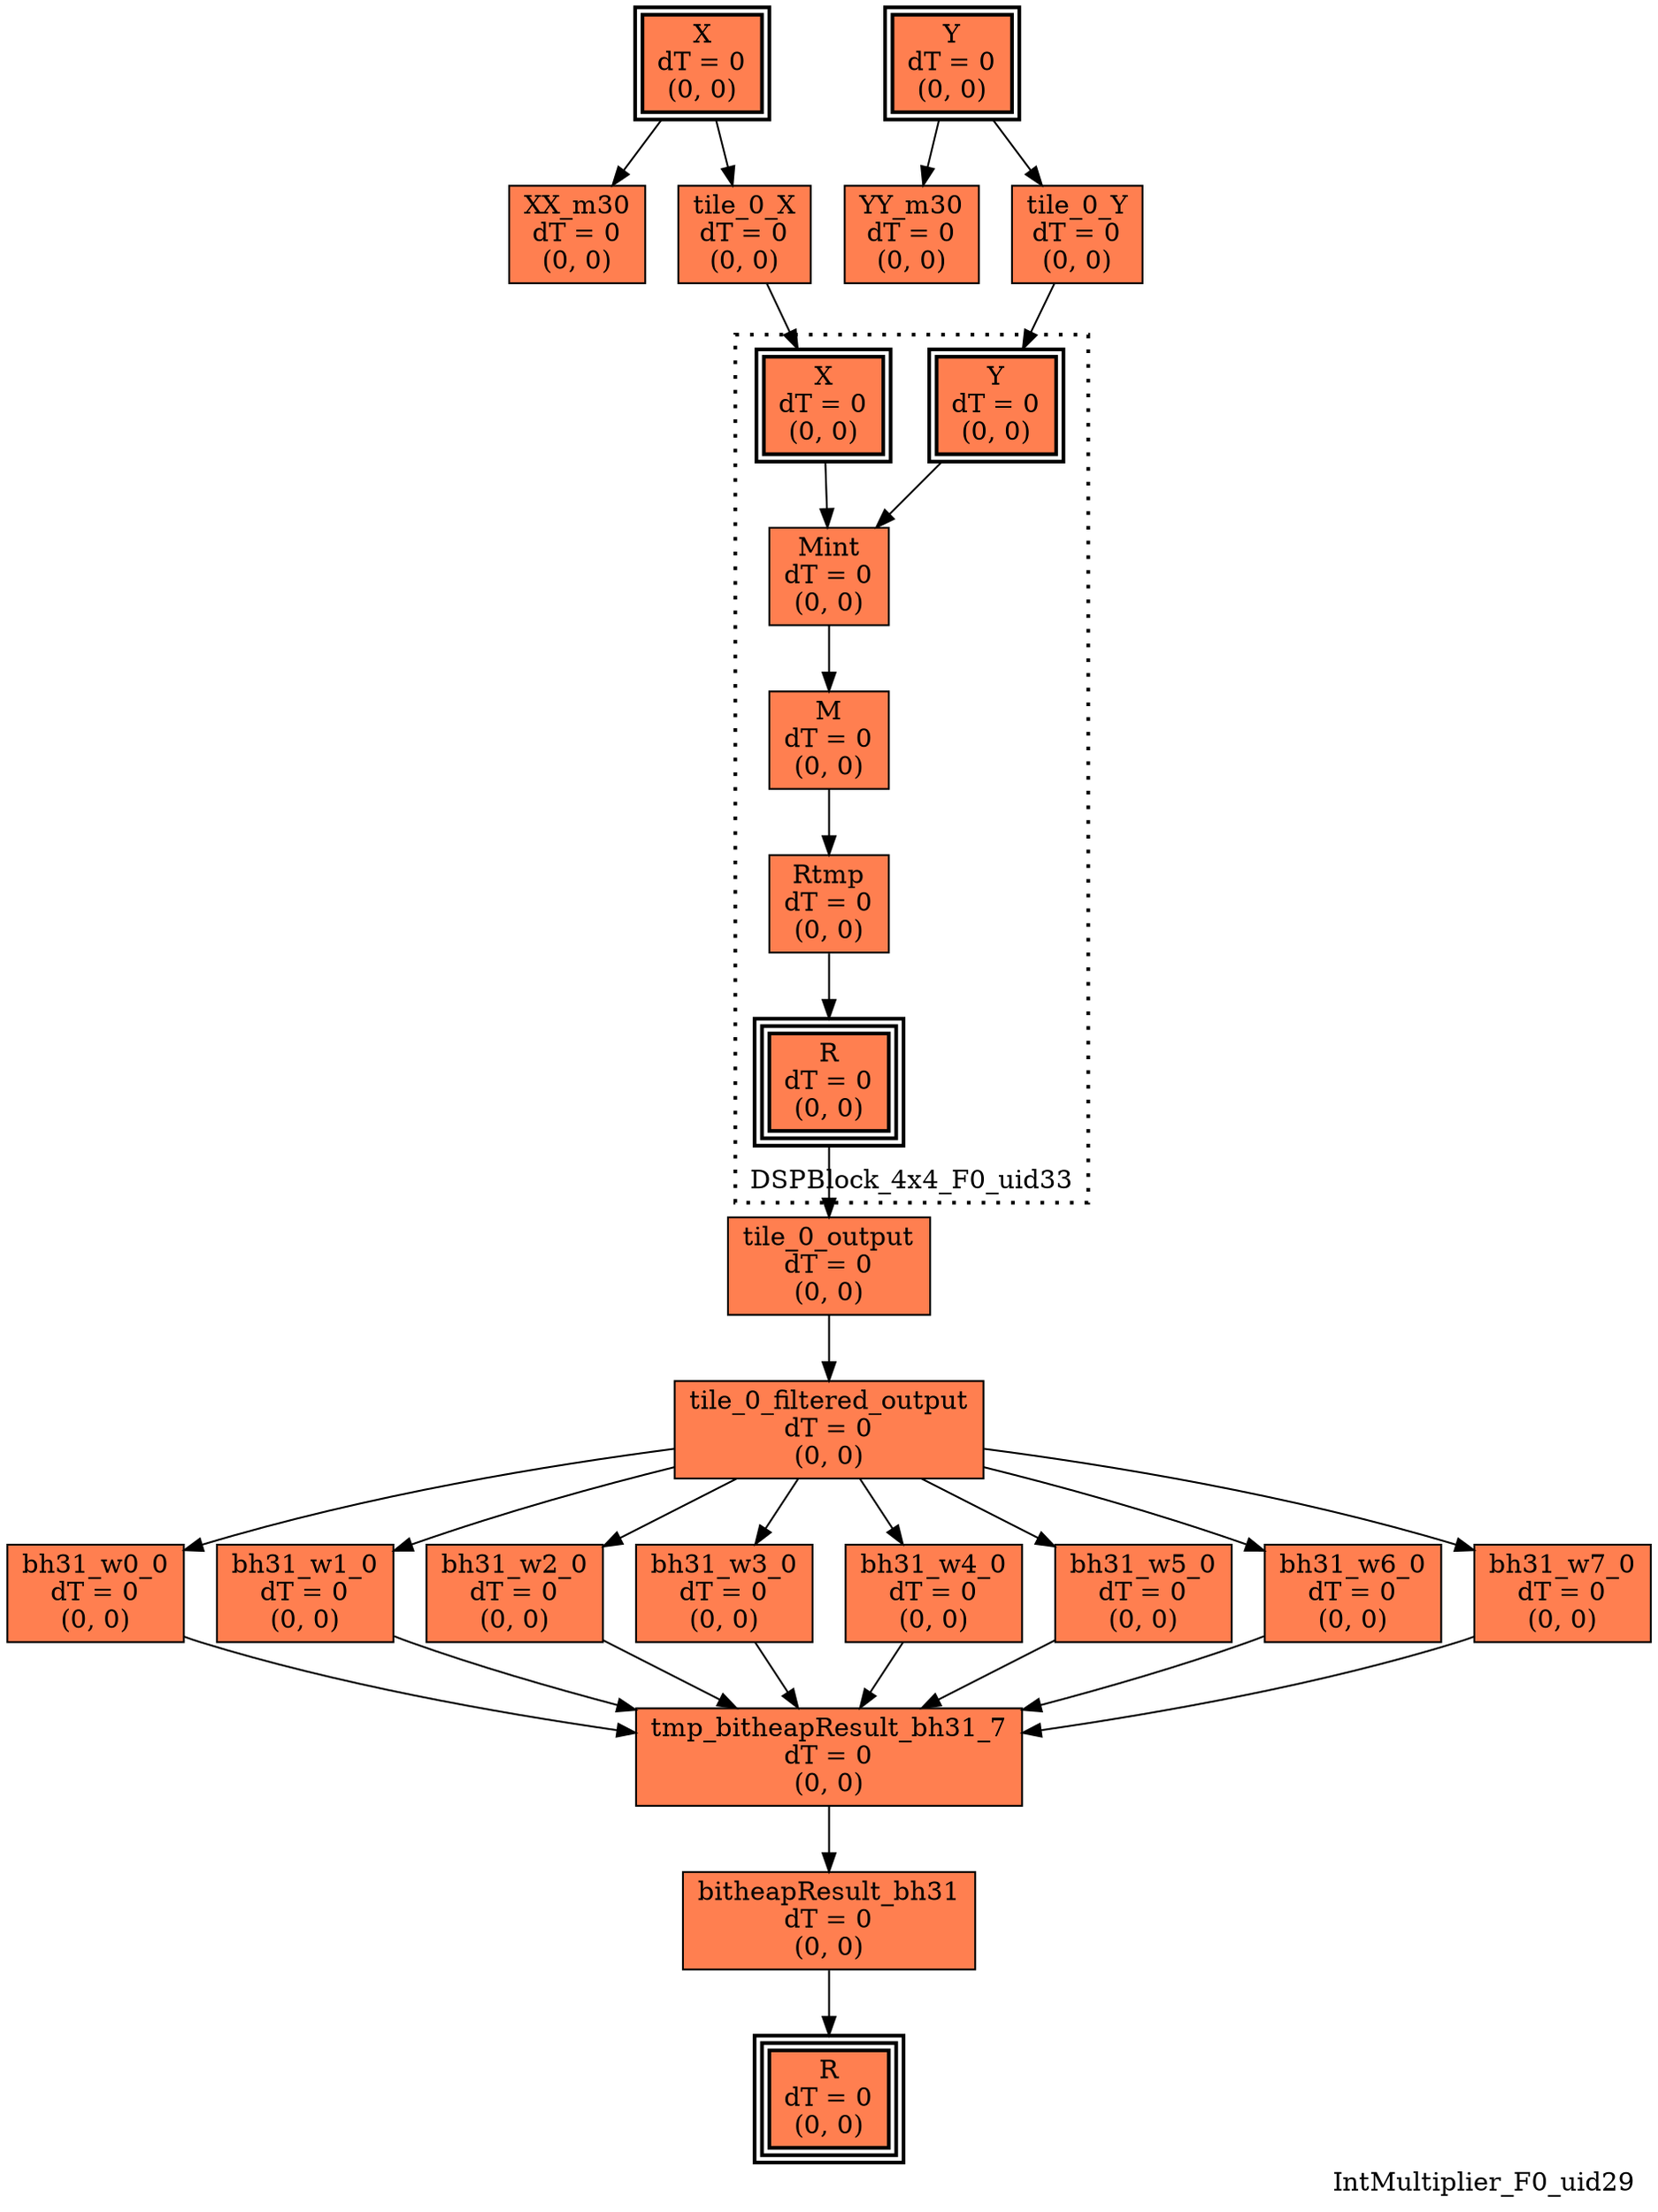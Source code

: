 digraph IntMultiplier_F0_uid29
{
	//graph drawing options
	label=IntMultiplier_F0_uid29;
	labelloc=bottom;
	labeljust=right;
	ratio=auto;
	nodesep=0.25;
	ranksep=0.5;

	//input/output signals of operator IntMultiplier_F0_uid29
	X__IntMultiplier_F0_uid29 [ label="X\ndT = 0\n(0, 0)", shape=box, color=black, style="bold, filled", fillcolor=coral, peripheries=2 ];
	Y__IntMultiplier_F0_uid29 [ label="Y\ndT = 0\n(0, 0)", shape=box, color=black, style="bold, filled", fillcolor=coral, peripheries=2 ];
	R__IntMultiplier_F0_uid29 [ label="R\ndT = 0\n(0, 0)", shape=box, color=black, style="bold, filled", fillcolor=coral, peripheries=3 ];
	{rank=same X__IntMultiplier_F0_uid29, Y__IntMultiplier_F0_uid29};
	{rank=same R__IntMultiplier_F0_uid29};
	//internal signals of operator IntMultiplier_F0_uid29
	XX_m30__IntMultiplier_F0_uid29 [ label="XX_m30\ndT = 0\n(0, 0)", shape=box, color=black, style=filled, fillcolor=coral, peripheries=1 ];
	YY_m30__IntMultiplier_F0_uid29 [ label="YY_m30\ndT = 0\n(0, 0)", shape=box, color=black, style=filled, fillcolor=coral, peripheries=1 ];
	tile_0_X__IntMultiplier_F0_uid29 [ label="tile_0_X\ndT = 0\n(0, 0)", shape=box, color=black, style=filled, fillcolor=coral, peripheries=1 ];
	tile_0_Y__IntMultiplier_F0_uid29 [ label="tile_0_Y\ndT = 0\n(0, 0)", shape=box, color=black, style=filled, fillcolor=coral, peripheries=1 ];
	tile_0_output__IntMultiplier_F0_uid29 [ label="tile_0_output\ndT = 0\n(0, 0)", shape=box, color=black, style=filled, fillcolor=coral, peripheries=1 ];
	tile_0_filtered_output__IntMultiplier_F0_uid29 [ label="tile_0_filtered_output\ndT = 0\n(0, 0)", shape=box, color=black, style=filled, fillcolor=coral, peripheries=1 ];
	bh31_w0_0__IntMultiplier_F0_uid29 [ label="bh31_w0_0\ndT = 0\n(0, 0)", shape=box, color=black, style=filled, fillcolor=coral, peripheries=1 ];
	bh31_w1_0__IntMultiplier_F0_uid29 [ label="bh31_w1_0\ndT = 0\n(0, 0)", shape=box, color=black, style=filled, fillcolor=coral, peripheries=1 ];
	bh31_w2_0__IntMultiplier_F0_uid29 [ label="bh31_w2_0\ndT = 0\n(0, 0)", shape=box, color=black, style=filled, fillcolor=coral, peripheries=1 ];
	bh31_w3_0__IntMultiplier_F0_uid29 [ label="bh31_w3_0\ndT = 0\n(0, 0)", shape=box, color=black, style=filled, fillcolor=coral, peripheries=1 ];
	bh31_w4_0__IntMultiplier_F0_uid29 [ label="bh31_w4_0\ndT = 0\n(0, 0)", shape=box, color=black, style=filled, fillcolor=coral, peripheries=1 ];
	bh31_w5_0__IntMultiplier_F0_uid29 [ label="bh31_w5_0\ndT = 0\n(0, 0)", shape=box, color=black, style=filled, fillcolor=coral, peripheries=1 ];
	bh31_w6_0__IntMultiplier_F0_uid29 [ label="bh31_w6_0\ndT = 0\n(0, 0)", shape=box, color=black, style=filled, fillcolor=coral, peripheries=1 ];
	bh31_w7_0__IntMultiplier_F0_uid29 [ label="bh31_w7_0\ndT = 0\n(0, 0)", shape=box, color=black, style=filled, fillcolor=coral, peripheries=1 ];
	tmp_bitheapResult_bh31_7__IntMultiplier_F0_uid29 [ label="tmp_bitheapResult_bh31_7\ndT = 0\n(0, 0)", shape=box, color=black, style=filled, fillcolor=coral, peripheries=1 ];
	bitheapResult_bh31__IntMultiplier_F0_uid29 [ label="bitheapResult_bh31\ndT = 0\n(0, 0)", shape=box, color=black, style=filled, fillcolor=coral, peripheries=1 ];

	//subcomponents of operator IntMultiplier_F0_uid29

	subgraph cluster_DSPBlock_4x4_F0_uid33
	{
		//graph drawing options
		label=DSPBlock_4x4_F0_uid33;
		labelloc=bottom;
		labeljust=right;
		style="bold, dotted";
		ratio=auto;
		nodesep=0.25;
		ranksep=0.5;

		//input/output signals of operator DSPBlock_4x4_F0_uid33
		X__DSPBlock_4x4_F0_uid33 [ label="X\ndT = 0\n(0, 0)", shape=box, color=black, style="bold, filled", fillcolor=coral, peripheries=2 ];
		Y__DSPBlock_4x4_F0_uid33 [ label="Y\ndT = 0\n(0, 0)", shape=box, color=black, style="bold, filled", fillcolor=coral, peripheries=2 ];
		R__DSPBlock_4x4_F0_uid33 [ label="R\ndT = 0\n(0, 0)", shape=box, color=black, style="bold, filled", fillcolor=coral, peripheries=3 ];
		{rank=same X__DSPBlock_4x4_F0_uid33, Y__DSPBlock_4x4_F0_uid33};
		{rank=same R__DSPBlock_4x4_F0_uid33};
		//internal signals of operator DSPBlock_4x4_F0_uid33
		Mint__DSPBlock_4x4_F0_uid33 [ label="Mint\ndT = 0\n(0, 0)", shape=box, color=black, style=filled, fillcolor=coral, peripheries=1 ];
		M__DSPBlock_4x4_F0_uid33 [ label="M\ndT = 0\n(0, 0)", shape=box, color=black, style=filled, fillcolor=coral, peripheries=1 ];
		Rtmp__DSPBlock_4x4_F0_uid33 [ label="Rtmp\ndT = 0\n(0, 0)", shape=box, color=black, style=filled, fillcolor=coral, peripheries=1 ];

		//subcomponents of operator DSPBlock_4x4_F0_uid33

		//input and internal signal connections of operator DSPBlock_4x4_F0_uid33
		X__DSPBlock_4x4_F0_uid33 -> Mint__DSPBlock_4x4_F0_uid33 [ arrowhead=normal, arrowsize=1.0, arrowtail=normal, color=black, dir=forward  ];
		Y__DSPBlock_4x4_F0_uid33 -> Mint__DSPBlock_4x4_F0_uid33 [ arrowhead=normal, arrowsize=1.0, arrowtail=normal, color=black, dir=forward  ];
		Mint__DSPBlock_4x4_F0_uid33 -> M__DSPBlock_4x4_F0_uid33 [ arrowhead=normal, arrowsize=1.0, arrowtail=normal, color=black, dir=forward  ];
		M__DSPBlock_4x4_F0_uid33 -> Rtmp__DSPBlock_4x4_F0_uid33 [ arrowhead=normal, arrowsize=1.0, arrowtail=normal, color=black, dir=forward  ];
		Rtmp__DSPBlock_4x4_F0_uid33 -> R__DSPBlock_4x4_F0_uid33 [ arrowhead=normal, arrowsize=1.0, arrowtail=normal, color=black, dir=forward  ];
	}

		//output signal connections of operator DSPBlock_4x4_F0_uid33
		R__DSPBlock_4x4_F0_uid33 -> tile_0_output__IntMultiplier_F0_uid29 [ arrowhead=normal, arrowsize=1.0, arrowtail=normal, color=black, dir=forward  ];

	//input and internal signal connections of operator IntMultiplier_F0_uid29
	X__IntMultiplier_F0_uid29 -> XX_m30__IntMultiplier_F0_uid29 [ arrowhead=normal, arrowsize=1.0, arrowtail=normal, color=black, dir=forward  ];
	X__IntMultiplier_F0_uid29 -> tile_0_X__IntMultiplier_F0_uid29 [ arrowhead=normal, arrowsize=1.0, arrowtail=normal, color=black, dir=forward  ];
	Y__IntMultiplier_F0_uid29 -> YY_m30__IntMultiplier_F0_uid29 [ arrowhead=normal, arrowsize=1.0, arrowtail=normal, color=black, dir=forward  ];
	Y__IntMultiplier_F0_uid29 -> tile_0_Y__IntMultiplier_F0_uid29 [ arrowhead=normal, arrowsize=1.0, arrowtail=normal, color=black, dir=forward  ];
	tile_0_X__IntMultiplier_F0_uid29 -> X__DSPBlock_4x4_F0_uid33 [ arrowhead=normal, arrowsize=1.0, arrowtail=normal, color=black, dir=forward  ];
	tile_0_Y__IntMultiplier_F0_uid29 -> Y__DSPBlock_4x4_F0_uid33 [ arrowhead=normal, arrowsize=1.0, arrowtail=normal, color=black, dir=forward  ];
	tile_0_output__IntMultiplier_F0_uid29 -> tile_0_filtered_output__IntMultiplier_F0_uid29 [ arrowhead=normal, arrowsize=1.0, arrowtail=normal, color=black, dir=forward  ];
	tile_0_filtered_output__IntMultiplier_F0_uid29 -> bh31_w0_0__IntMultiplier_F0_uid29 [ arrowhead=normal, arrowsize=1.0, arrowtail=normal, color=black, dir=forward  ];
	tile_0_filtered_output__IntMultiplier_F0_uid29 -> bh31_w1_0__IntMultiplier_F0_uid29 [ arrowhead=normal, arrowsize=1.0, arrowtail=normal, color=black, dir=forward  ];
	tile_0_filtered_output__IntMultiplier_F0_uid29 -> bh31_w2_0__IntMultiplier_F0_uid29 [ arrowhead=normal, arrowsize=1.0, arrowtail=normal, color=black, dir=forward  ];
	tile_0_filtered_output__IntMultiplier_F0_uid29 -> bh31_w3_0__IntMultiplier_F0_uid29 [ arrowhead=normal, arrowsize=1.0, arrowtail=normal, color=black, dir=forward  ];
	tile_0_filtered_output__IntMultiplier_F0_uid29 -> bh31_w4_0__IntMultiplier_F0_uid29 [ arrowhead=normal, arrowsize=1.0, arrowtail=normal, color=black, dir=forward  ];
	tile_0_filtered_output__IntMultiplier_F0_uid29 -> bh31_w5_0__IntMultiplier_F0_uid29 [ arrowhead=normal, arrowsize=1.0, arrowtail=normal, color=black, dir=forward  ];
	tile_0_filtered_output__IntMultiplier_F0_uid29 -> bh31_w6_0__IntMultiplier_F0_uid29 [ arrowhead=normal, arrowsize=1.0, arrowtail=normal, color=black, dir=forward  ];
	tile_0_filtered_output__IntMultiplier_F0_uid29 -> bh31_w7_0__IntMultiplier_F0_uid29 [ arrowhead=normal, arrowsize=1.0, arrowtail=normal, color=black, dir=forward  ];
	bh31_w0_0__IntMultiplier_F0_uid29 -> tmp_bitheapResult_bh31_7__IntMultiplier_F0_uid29 [ arrowhead=normal, arrowsize=1.0, arrowtail=normal, color=black, dir=forward  ];
	bh31_w1_0__IntMultiplier_F0_uid29 -> tmp_bitheapResult_bh31_7__IntMultiplier_F0_uid29 [ arrowhead=normal, arrowsize=1.0, arrowtail=normal, color=black, dir=forward  ];
	bh31_w2_0__IntMultiplier_F0_uid29 -> tmp_bitheapResult_bh31_7__IntMultiplier_F0_uid29 [ arrowhead=normal, arrowsize=1.0, arrowtail=normal, color=black, dir=forward  ];
	bh31_w3_0__IntMultiplier_F0_uid29 -> tmp_bitheapResult_bh31_7__IntMultiplier_F0_uid29 [ arrowhead=normal, arrowsize=1.0, arrowtail=normal, color=black, dir=forward  ];
	bh31_w4_0__IntMultiplier_F0_uid29 -> tmp_bitheapResult_bh31_7__IntMultiplier_F0_uid29 [ arrowhead=normal, arrowsize=1.0, arrowtail=normal, color=black, dir=forward  ];
	bh31_w5_0__IntMultiplier_F0_uid29 -> tmp_bitheapResult_bh31_7__IntMultiplier_F0_uid29 [ arrowhead=normal, arrowsize=1.0, arrowtail=normal, color=black, dir=forward  ];
	bh31_w6_0__IntMultiplier_F0_uid29 -> tmp_bitheapResult_bh31_7__IntMultiplier_F0_uid29 [ arrowhead=normal, arrowsize=1.0, arrowtail=normal, color=black, dir=forward  ];
	bh31_w7_0__IntMultiplier_F0_uid29 -> tmp_bitheapResult_bh31_7__IntMultiplier_F0_uid29 [ arrowhead=normal, arrowsize=1.0, arrowtail=normal, color=black, dir=forward  ];
	tmp_bitheapResult_bh31_7__IntMultiplier_F0_uid29 -> bitheapResult_bh31__IntMultiplier_F0_uid29 [ arrowhead=normal, arrowsize=1.0, arrowtail=normal, color=black, dir=forward  ];
	bitheapResult_bh31__IntMultiplier_F0_uid29 -> R__IntMultiplier_F0_uid29 [ arrowhead=normal, arrowsize=1.0, arrowtail=normal, color=black, dir=forward  ];
}

